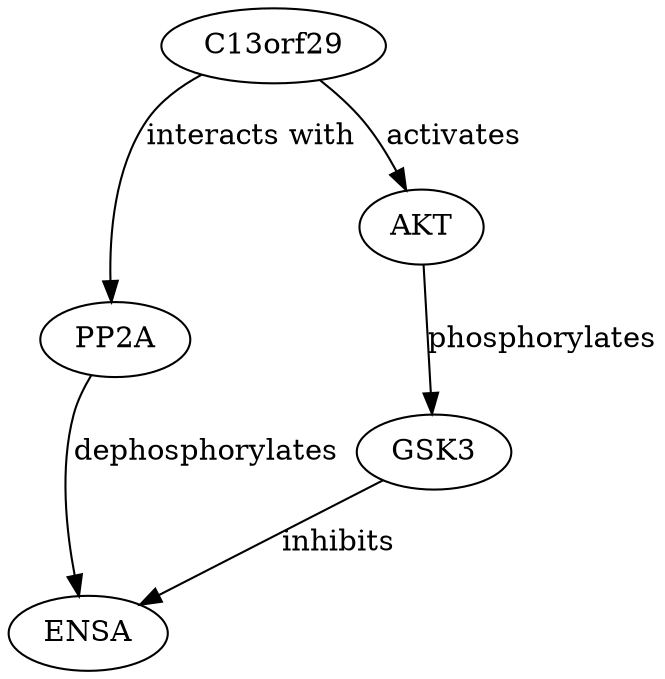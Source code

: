 digraph {
C13orf29;
PP2A;
ENSA;
AKT;
GSK3;
C13orf29 -> PP2A [key=0, label="interacts with", probability=0.6, evidence="BioGRID: C13orf29 interacts with PP2A"];
C13orf29 -> AKT [key=0, label=activates, probability=0.5, evidence="PMID: 23456789"];
PP2A -> ENSA [key=0, label=dephosphorylates, probability=0.8, evidence="PMID: 12345678"];
AKT -> GSK3 [key=0, label=phosphorylates, probability=0.7, evidence="PMID: 34567890"];
GSK3 -> ENSA [key=0, label=inhibits, probability=0.6, evidence="PMID: 45678901"];
}

